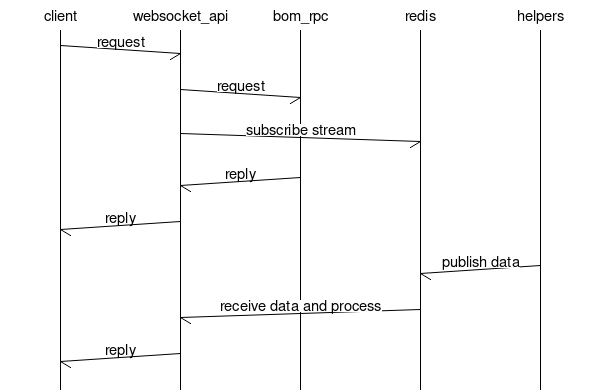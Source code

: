 # simple MSC for message flow
msc {
    hscale="1",arcgradient = 8;
    #Entities
    client, websocket_api, bom_rpc, redis, helpers;
    client->websocket_api [label = "request"];
    websocket_api->bom_rpc [label = "request"];
    websocket_api->redis [label = "subscribe stream"];
    bom_rpc->websocket_api [label = "reply"];
    websocket_api->client [label = "reply"];
    helpers -> redis [label = "publish data"];
    redis->websocket_api [label = "receive data and process"];
    websocket_api->client [label = "reply"];
}
